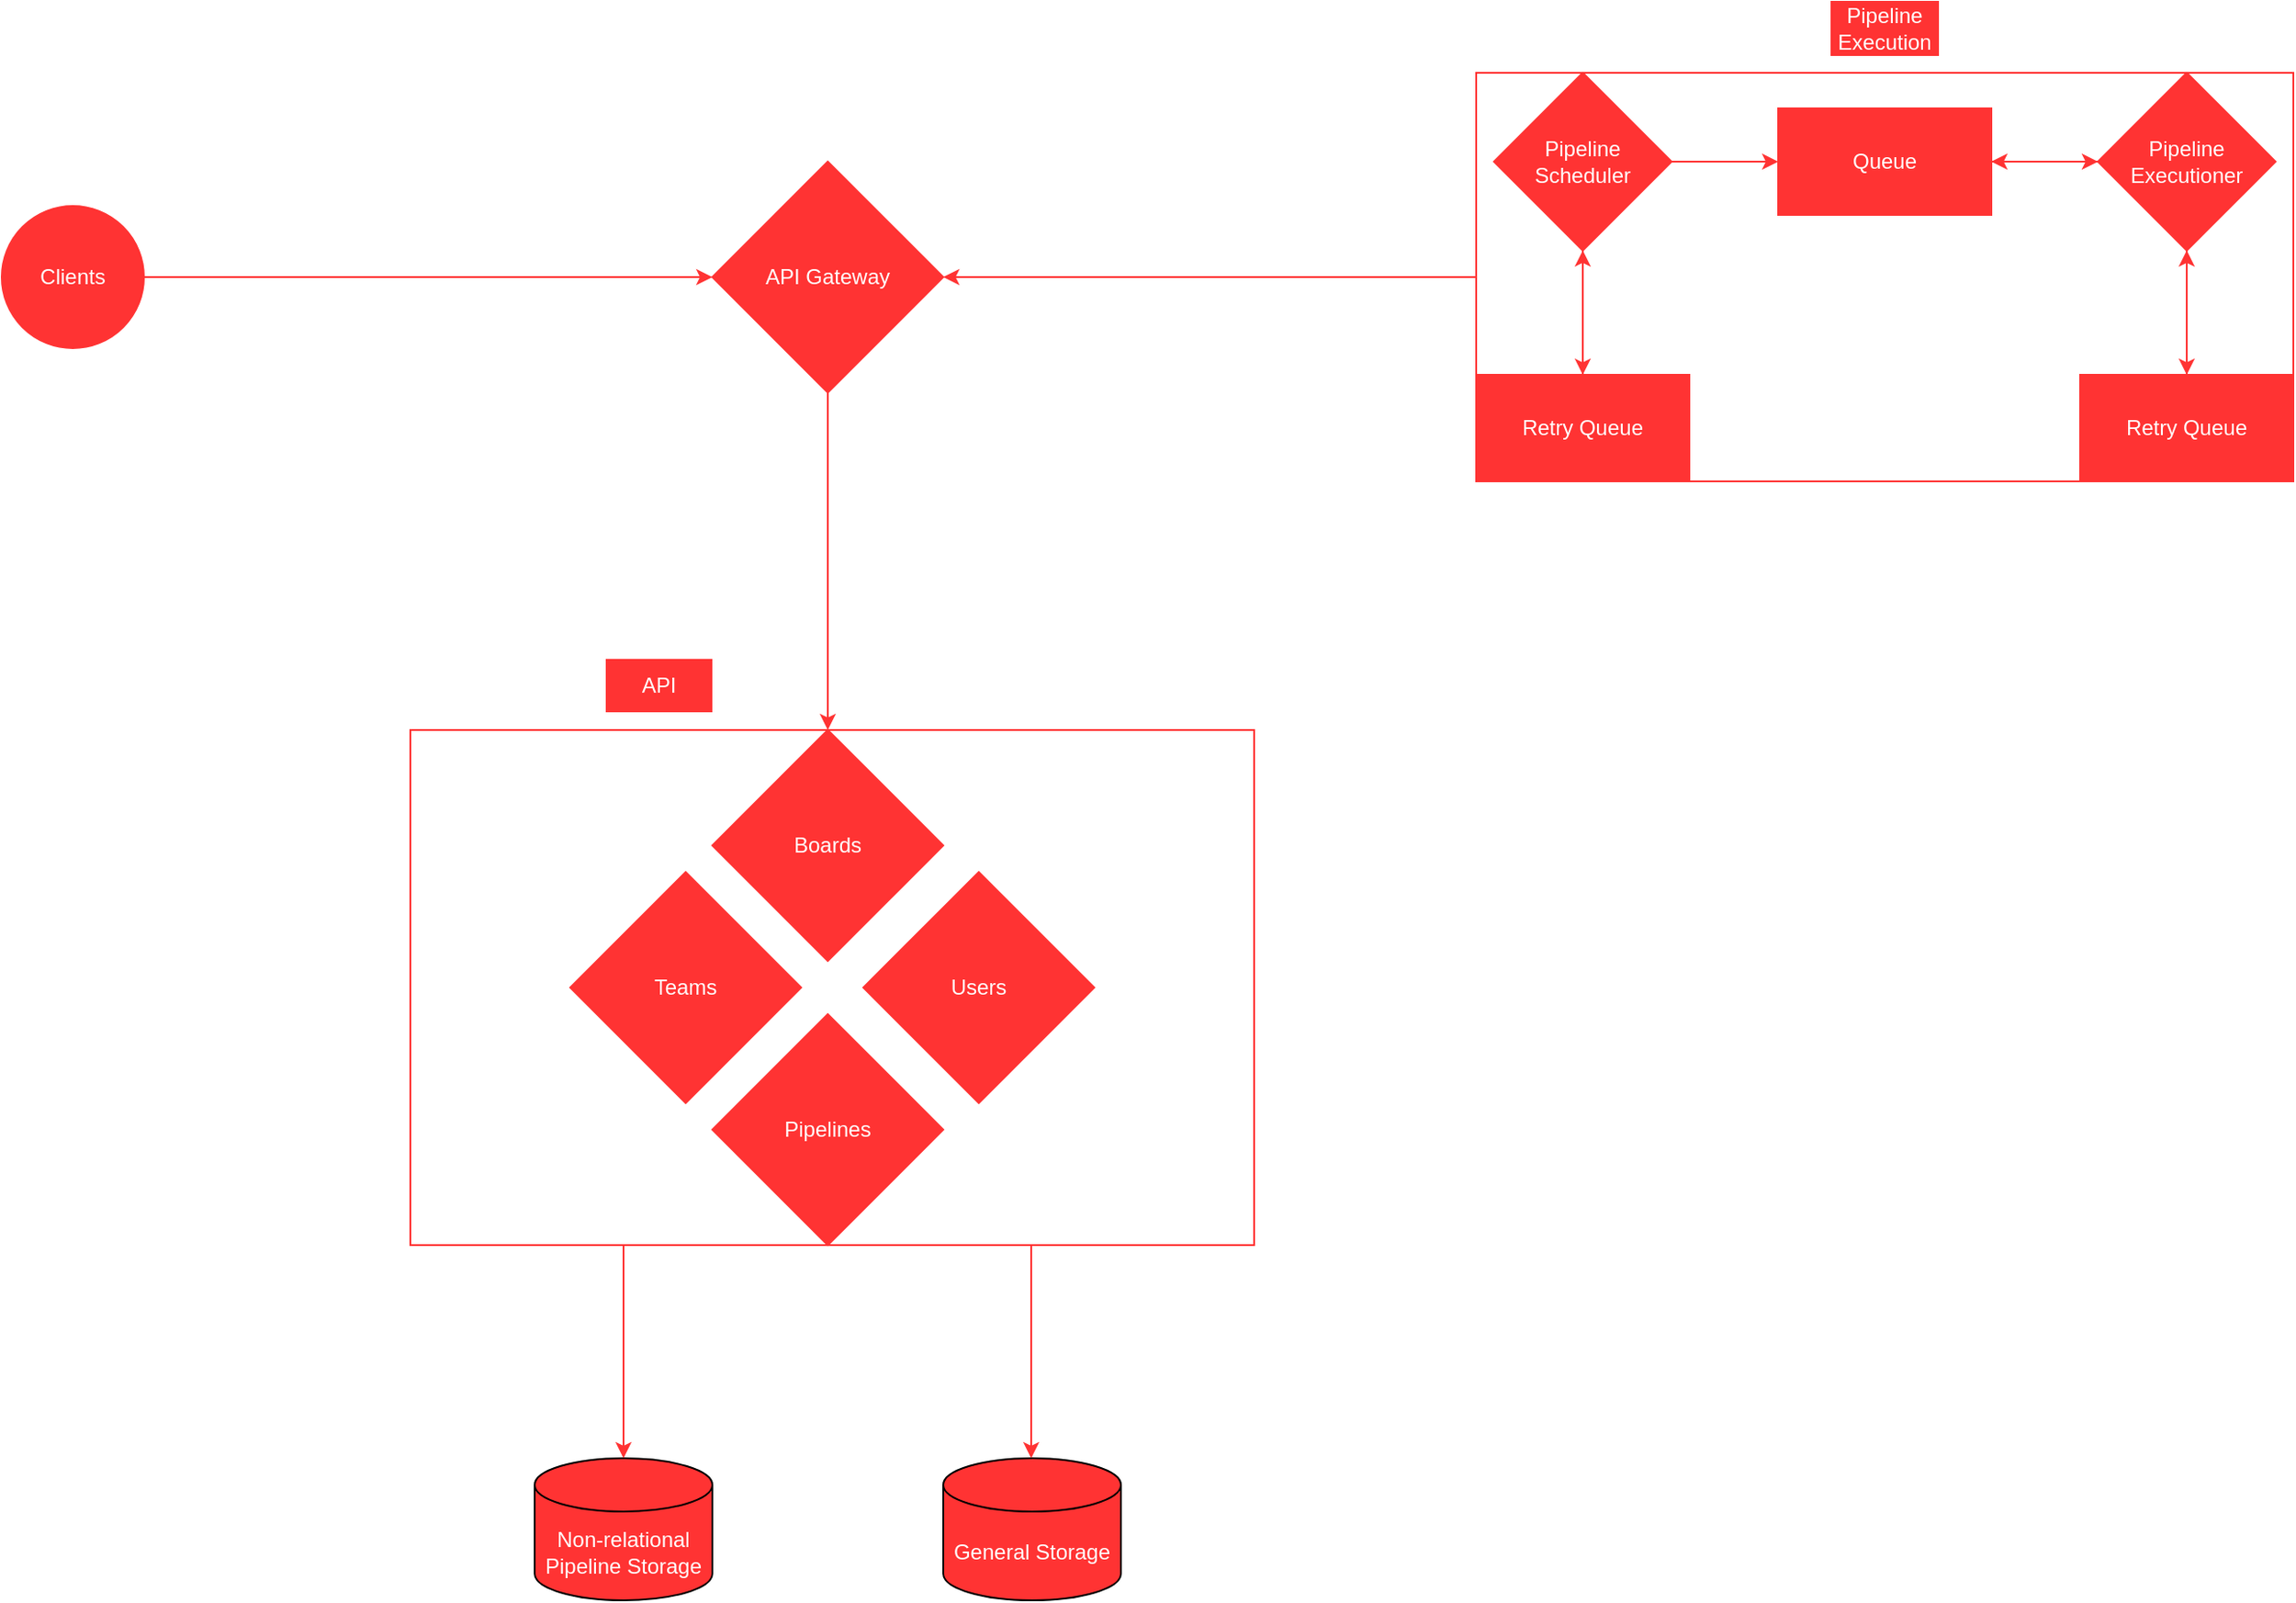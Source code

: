 <mxfile>
    <diagram id="9IuVLhKq0tHaVyhvaA6h" name="Page-1">
        <mxGraphModel dx="2231" dy="690" grid="1" gridSize="10" guides="1" tooltips="1" connect="1" arrows="1" fold="1" page="1" pageScale="1" pageWidth="850" pageHeight="1100" math="0" shadow="0">
            <root>
                <mxCell id="0"/>
                <mxCell id="1" parent="0"/>
                <mxCell id="57" style="edgeStyle=none;html=1;strokeColor=#FF3333;startArrow=none;startFill=0;endArrow=classic;endFill=1;entryX=1;entryY=0.5;entryDx=0;entryDy=0;" edge="1" parent="1" target="74">
                    <mxGeometry relative="1" as="geometry">
                        <mxPoint x="500" y="275" as="targetPoint"/>
                        <mxPoint x="640" y="275" as="sourcePoint"/>
                    </mxGeometry>
                </mxCell>
                <mxCell id="2" style="edgeStyle=none;html=1;strokeColor=#FF3333;labelBackgroundColor=none;fontColor=#FFFFFF;entryX=0;entryY=0.5;entryDx=0;entryDy=0;" parent="1" source="3" edge="1" target="74">
                    <mxGeometry relative="1" as="geometry">
                        <mxPoint x="30" y="275" as="targetPoint"/>
                    </mxGeometry>
                </mxCell>
                <mxCell id="3" value="Clients" style="ellipse;whiteSpace=wrap;html=1;aspect=fixed;strokeColor=#FF3333;fillColor=#FF3333;labelBackgroundColor=none;fontColor=#FFFFFF;" parent="1" vertex="1">
                    <mxGeometry x="-190" y="235" width="80" height="80" as="geometry"/>
                </mxCell>
                <mxCell id="4" value="General Storage" style="shape=cylinder3;whiteSpace=wrap;html=1;boundedLbl=1;backgroundOutline=1;size=15;strokeWidth=1;fillColor=#FF3333;strokeColor=default;labelBackgroundColor=none;fontColor=#FFFFFF;" parent="1" vertex="1">
                    <mxGeometry x="340" y="940" width="100" height="80" as="geometry"/>
                </mxCell>
                <mxCell id="5" value="" style="group;labelBackgroundColor=none;fontColor=#FFFFFF;strokeColor=none;" parent="1" vertex="1" connectable="0">
                    <mxGeometry x="40" y="490" width="475" height="330" as="geometry"/>
                </mxCell>
                <mxCell id="6" value="" style="group;strokeColor=#FF3333;labelBackgroundColor=none;fontColor=#FFFFFF;" parent="5" vertex="1" connectable="0">
                    <mxGeometry y="40" width="475" height="290" as="geometry"/>
                </mxCell>
                <mxCell id="7" value="Teams" style="rhombus;whiteSpace=wrap;html=1;rounded=0;glass=0;fillColor=#FF3333;strokeColor=#FF3333;labelBackgroundColor=none;fontColor=#FFFFFF;" parent="6" vertex="1">
                    <mxGeometry x="90" y="80" width="130" height="130" as="geometry"/>
                </mxCell>
                <mxCell id="8" value="Boards" style="rhombus;whiteSpace=wrap;html=1;rounded=0;glass=0;fillColor=#FF3333;strokeColor=#FF3333;labelBackgroundColor=none;fontColor=#FFFFFF;" parent="6" vertex="1">
                    <mxGeometry x="170" width="130" height="130" as="geometry"/>
                </mxCell>
                <mxCell id="9" value="Users" style="rhombus;whiteSpace=wrap;html=1;rounded=0;glass=0;fillColor=#FF3333;strokeColor=#FF3333;labelBackgroundColor=none;fontColor=#FFFFFF;" parent="6" vertex="1">
                    <mxGeometry x="255" y="80" width="130" height="130" as="geometry"/>
                </mxCell>
                <mxCell id="12" value="Pipelines" style="rhombus;whiteSpace=wrap;html=1;rounded=0;glass=0;fillColor=#FF3333;strokeColor=#FF3333;labelBackgroundColor=none;fontColor=#FFFFFF;" parent="6" vertex="1">
                    <mxGeometry x="170" y="160" width="130" height="130" as="geometry"/>
                </mxCell>
                <mxCell id="14" value="API" style="text;html=1;strokeColor=none;fillColor=#FF3333;align=center;verticalAlign=middle;whiteSpace=wrap;rounded=0;glass=0;labelBackgroundColor=none;fontColor=#FFFFFF;" parent="5" vertex="1">
                    <mxGeometry x="110" width="60" height="30" as="geometry"/>
                </mxCell>
                <mxCell id="53" value="Non-relational Pipeline Storage" style="shape=cylinder3;whiteSpace=wrap;html=1;boundedLbl=1;backgroundOutline=1;size=15;strokeWidth=1;fillColor=#FF3333;strokeColor=default;labelBackgroundColor=none;fontColor=#FFFFFF;" parent="1" vertex="1">
                    <mxGeometry x="110" y="940" width="100" height="80" as="geometry"/>
                </mxCell>
                <mxCell id="58" value="" style="endArrow=classic;html=1;strokeColor=#FF3333;entryX=0.5;entryY=0;entryDx=0;entryDy=0;entryPerimeter=0;" edge="1" parent="1" target="53">
                    <mxGeometry width="50" height="50" relative="1" as="geometry">
                        <mxPoint x="160" y="820" as="sourcePoint"/>
                        <mxPoint x="300" y="880" as="targetPoint"/>
                    </mxGeometry>
                </mxCell>
                <mxCell id="59" value="" style="endArrow=classic;html=1;strokeColor=#FF3333;entryX=0.5;entryY=0;entryDx=0;entryDy=0;entryPerimeter=0;" edge="1" parent="1">
                    <mxGeometry width="50" height="50" relative="1" as="geometry">
                        <mxPoint x="389.5" y="820" as="sourcePoint"/>
                        <mxPoint x="389.5" y="940" as="targetPoint"/>
                    </mxGeometry>
                </mxCell>
                <mxCell id="60" value="" style="group;strokeColor=#FF3333;labelBackgroundColor=none;fontColor=#FFFFFF;" vertex="1" connectable="0" parent="1">
                    <mxGeometry x="640" y="160" width="460" height="230" as="geometry"/>
                </mxCell>
                <mxCell id="61" value="Pipeline Scheduler" style="rhombus;whiteSpace=wrap;html=1;fillColor=#FF3333;strokeColor=#FF3333;labelBackgroundColor=none;fontColor=#FFFFFF;" vertex="1" parent="60">
                    <mxGeometry x="10" width="100" height="100" as="geometry"/>
                </mxCell>
                <mxCell id="62" value="Queue" style="rounded=0;whiteSpace=wrap;html=1;fillColor=#FF3333;strokeColor=#FF3333;labelBackgroundColor=none;fontColor=#FFFFFF;" vertex="1" parent="60">
                    <mxGeometry x="170" y="20" width="120" height="60" as="geometry"/>
                </mxCell>
                <mxCell id="63" style="edgeStyle=none;html=1;entryX=0;entryY=0.5;entryDx=0;entryDy=0;strokeColor=#FF3333;labelBackgroundColor=none;fontColor=#FFFFFF;" edge="1" parent="60" source="61" target="62">
                    <mxGeometry relative="1" as="geometry"/>
                </mxCell>
                <mxCell id="64" style="edgeStyle=none;html=1;entryX=1;entryY=0.5;entryDx=0;entryDy=0;strokeColor=#FF3333;labelBackgroundColor=none;fontColor=#FFFFFF;" edge="1" parent="60" source="65" target="62">
                    <mxGeometry relative="1" as="geometry"/>
                </mxCell>
                <mxCell id="65" value="Pipeline Executioner" style="rhombus;whiteSpace=wrap;html=1;fillColor=#FF3333;strokeColor=#FF3333;labelBackgroundColor=none;fontColor=#FFFFFF;" vertex="1" parent="60">
                    <mxGeometry x="350" width="100" height="100" as="geometry"/>
                </mxCell>
                <mxCell id="66" style="edgeStyle=none;html=1;entryX=0;entryY=0.5;entryDx=0;entryDy=0;strokeColor=#FF3333;labelBackgroundColor=none;fontColor=#FFFFFF;" edge="1" parent="60" source="62" target="65">
                    <mxGeometry relative="1" as="geometry"/>
                </mxCell>
                <mxCell id="67" style="edgeStyle=none;html=1;entryX=0.5;entryY=1;entryDx=0;entryDy=0;strokeColor=#FF3333;labelBackgroundColor=none;fontColor=#FFFFFF;" edge="1" parent="60" source="68" target="61">
                    <mxGeometry relative="1" as="geometry"/>
                </mxCell>
                <mxCell id="68" value="Retry Queue" style="rounded=0;whiteSpace=wrap;html=1;fillColor=#FF3333;strokeColor=#FF3333;labelBackgroundColor=none;fontColor=#FFFFFF;" vertex="1" parent="60">
                    <mxGeometry y="170" width="120" height="60" as="geometry"/>
                </mxCell>
                <mxCell id="69" style="edgeStyle=none;html=1;entryX=0.5;entryY=0;entryDx=0;entryDy=0;strokeColor=#FF3333;labelBackgroundColor=none;fontColor=#FFFFFF;" edge="1" parent="60" source="61" target="68">
                    <mxGeometry relative="1" as="geometry"/>
                </mxCell>
                <mxCell id="70" style="edgeStyle=none;html=1;entryX=0.5;entryY=1;entryDx=0;entryDy=0;strokeColor=#FF3333;labelBackgroundColor=none;fontColor=#FFFFFF;" edge="1" parent="60" source="71" target="65">
                    <mxGeometry relative="1" as="geometry"/>
                </mxCell>
                <mxCell id="71" value="Retry Queue" style="rounded=0;whiteSpace=wrap;html=1;fillColor=#FF3333;strokeColor=#FF3333;labelBackgroundColor=none;fontColor=#FFFFFF;" vertex="1" parent="60">
                    <mxGeometry x="340" y="170" width="120" height="60" as="geometry"/>
                </mxCell>
                <mxCell id="72" style="edgeStyle=none;html=1;entryX=0.5;entryY=0;entryDx=0;entryDy=0;strokeColor=#FF3333;labelBackgroundColor=none;fontColor=#FFFFFF;" edge="1" parent="60" source="65" target="71">
                    <mxGeometry relative="1" as="geometry"/>
                </mxCell>
                <mxCell id="73" value="Pipeline Execution" style="text;html=1;strokeColor=#FF3333;fillColor=#FF3333;align=center;verticalAlign=middle;whiteSpace=wrap;rounded=0;labelBackgroundColor=none;fontColor=#FFFFFF;" vertex="1" parent="1">
                    <mxGeometry x="840" y="120" width="60" height="30" as="geometry"/>
                </mxCell>
                <mxCell id="75" style="edgeStyle=none;html=1;entryX=0.5;entryY=0;entryDx=0;entryDy=0;strokeColor=#FF3333;startArrow=none;startFill=0;endArrow=classic;endFill=1;" edge="1" parent="1" source="74" target="8">
                    <mxGeometry relative="1" as="geometry"/>
                </mxCell>
                <mxCell id="74" value="API Gateway" style="rhombus;whiteSpace=wrap;html=1;rounded=0;glass=0;fillColor=#FF3333;strokeColor=#FF3333;labelBackgroundColor=none;fontColor=#FFFFFF;" vertex="1" parent="1">
                    <mxGeometry x="210" y="210" width="130" height="130" as="geometry"/>
                </mxCell>
            </root>
        </mxGraphModel>
    </diagram>
</mxfile>
